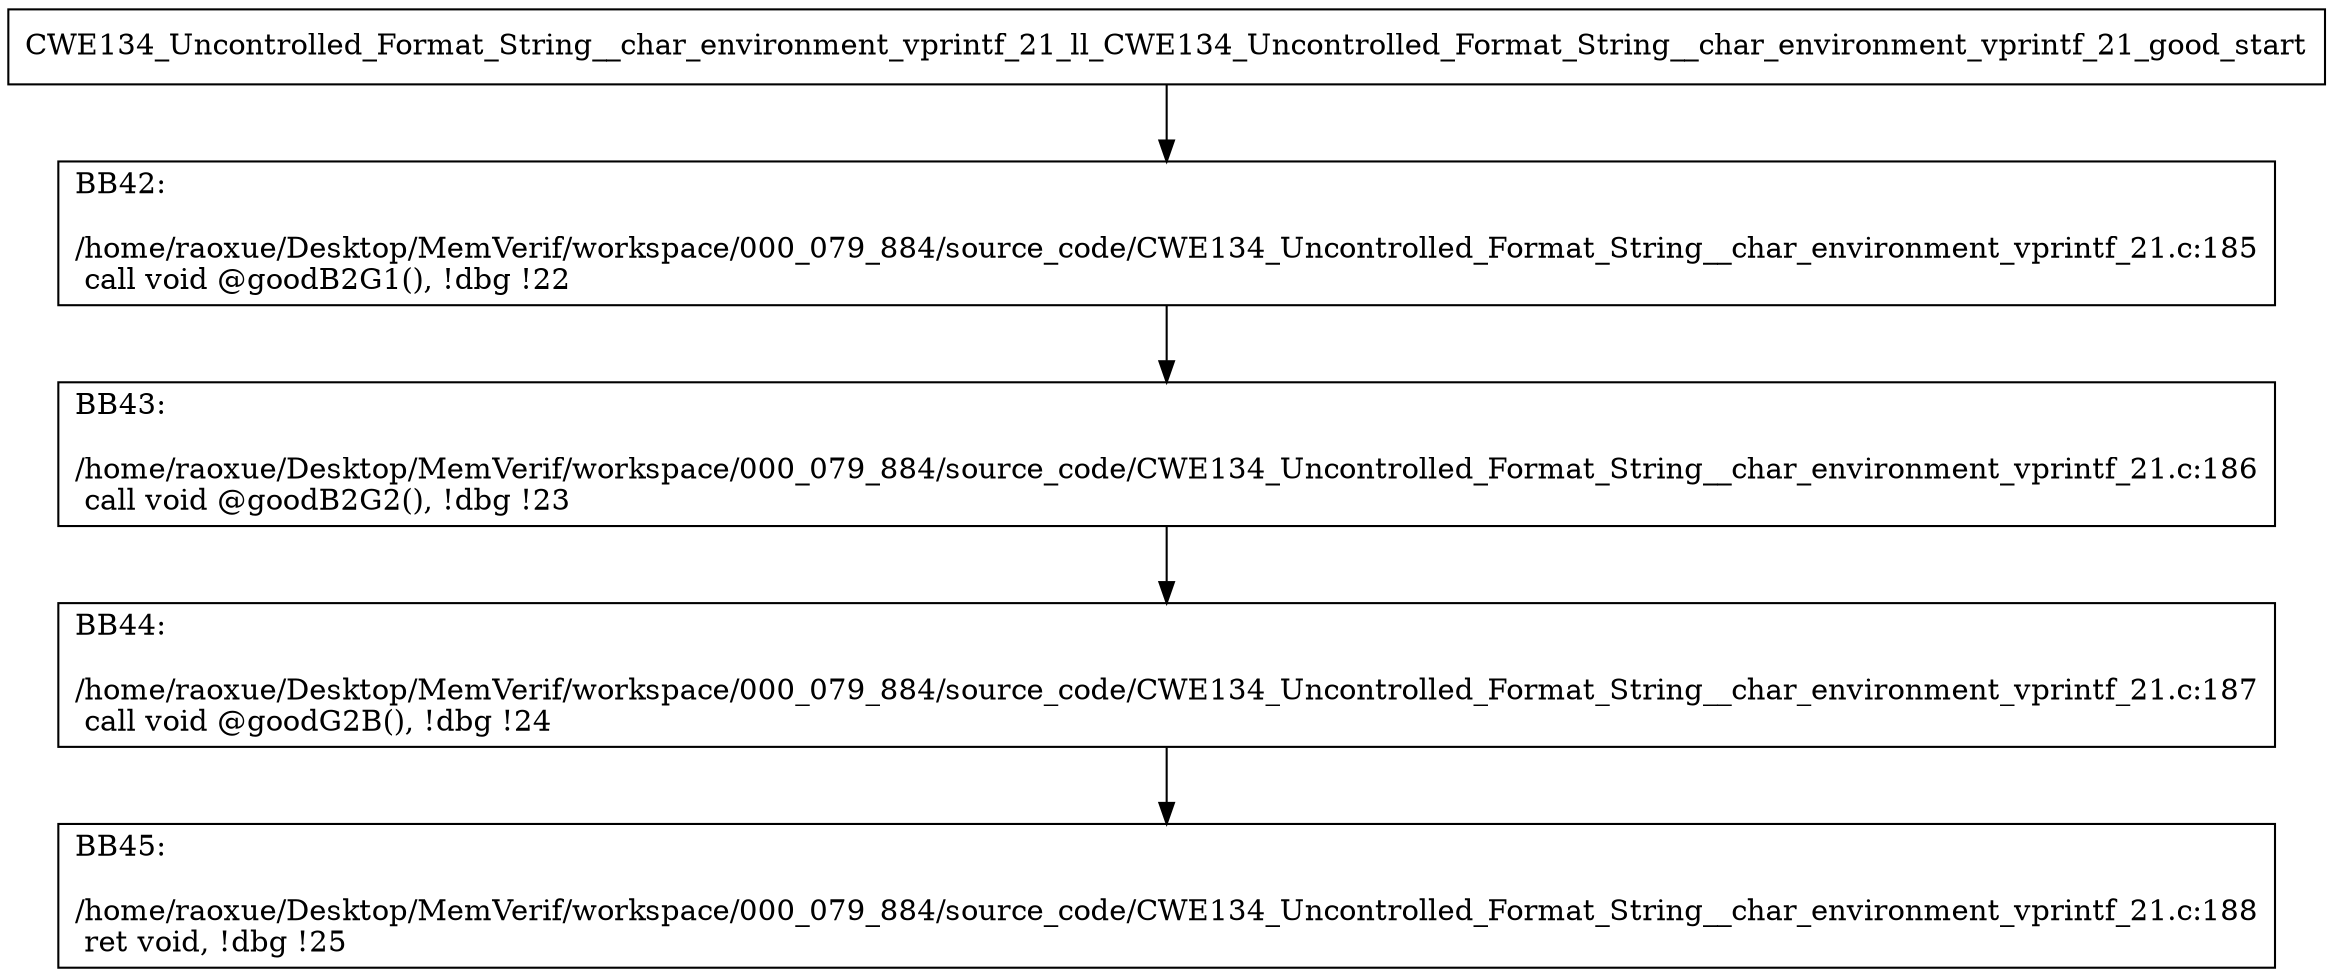 digraph "CFG for'CWE134_Uncontrolled_Format_String__char_environment_vprintf_21_ll_CWE134_Uncontrolled_Format_String__char_environment_vprintf_21_good' function" {
	BBCWE134_Uncontrolled_Format_String__char_environment_vprintf_21_ll_CWE134_Uncontrolled_Format_String__char_environment_vprintf_21_good_start[shape=record,label="{CWE134_Uncontrolled_Format_String__char_environment_vprintf_21_ll_CWE134_Uncontrolled_Format_String__char_environment_vprintf_21_good_start}"];
	BBCWE134_Uncontrolled_Format_String__char_environment_vprintf_21_ll_CWE134_Uncontrolled_Format_String__char_environment_vprintf_21_good_start-> CWE134_Uncontrolled_Format_String__char_environment_vprintf_21_ll_CWE134_Uncontrolled_Format_String__char_environment_vprintf_21_goodBB42;
	CWE134_Uncontrolled_Format_String__char_environment_vprintf_21_ll_CWE134_Uncontrolled_Format_String__char_environment_vprintf_21_goodBB42 [shape=record, label="{BB42:\l\l/home/raoxue/Desktop/MemVerif/workspace/000_079_884/source_code/CWE134_Uncontrolled_Format_String__char_environment_vprintf_21.c:185\l
  call void @goodB2G1(), !dbg !22\l
}"];
	CWE134_Uncontrolled_Format_String__char_environment_vprintf_21_ll_CWE134_Uncontrolled_Format_String__char_environment_vprintf_21_goodBB42-> CWE134_Uncontrolled_Format_String__char_environment_vprintf_21_ll_CWE134_Uncontrolled_Format_String__char_environment_vprintf_21_goodBB43;
	CWE134_Uncontrolled_Format_String__char_environment_vprintf_21_ll_CWE134_Uncontrolled_Format_String__char_environment_vprintf_21_goodBB43 [shape=record, label="{BB43:\l\l/home/raoxue/Desktop/MemVerif/workspace/000_079_884/source_code/CWE134_Uncontrolled_Format_String__char_environment_vprintf_21.c:186\l
  call void @goodB2G2(), !dbg !23\l
}"];
	CWE134_Uncontrolled_Format_String__char_environment_vprintf_21_ll_CWE134_Uncontrolled_Format_String__char_environment_vprintf_21_goodBB43-> CWE134_Uncontrolled_Format_String__char_environment_vprintf_21_ll_CWE134_Uncontrolled_Format_String__char_environment_vprintf_21_goodBB44;
	CWE134_Uncontrolled_Format_String__char_environment_vprintf_21_ll_CWE134_Uncontrolled_Format_String__char_environment_vprintf_21_goodBB44 [shape=record, label="{BB44:\l\l/home/raoxue/Desktop/MemVerif/workspace/000_079_884/source_code/CWE134_Uncontrolled_Format_String__char_environment_vprintf_21.c:187\l
  call void @goodG2B(), !dbg !24\l
}"];
	CWE134_Uncontrolled_Format_String__char_environment_vprintf_21_ll_CWE134_Uncontrolled_Format_String__char_environment_vprintf_21_goodBB44-> CWE134_Uncontrolled_Format_String__char_environment_vprintf_21_ll_CWE134_Uncontrolled_Format_String__char_environment_vprintf_21_goodBB45;
	CWE134_Uncontrolled_Format_String__char_environment_vprintf_21_ll_CWE134_Uncontrolled_Format_String__char_environment_vprintf_21_goodBB45 [shape=record, label="{BB45:\l\l/home/raoxue/Desktop/MemVerif/workspace/000_079_884/source_code/CWE134_Uncontrolled_Format_String__char_environment_vprintf_21.c:188\l
  ret void, !dbg !25\l
}"];
}
